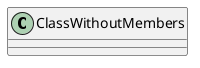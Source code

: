 @startuml
class ClassWithoutMembers [[java:net.sourceforge.plantuml.jdt.test.ClassWithoutMembers]] {
}
@enduml
